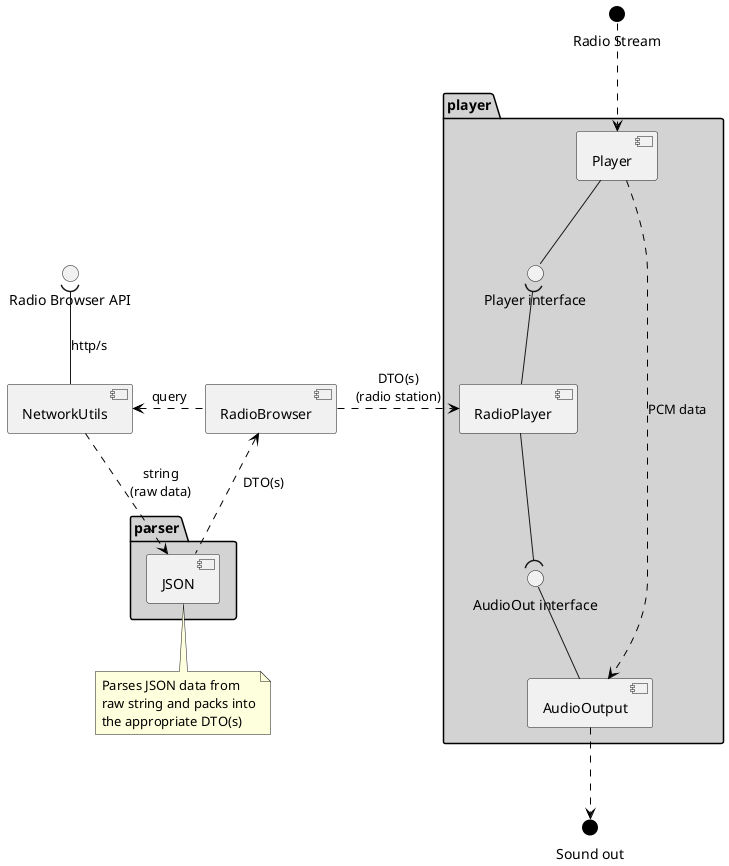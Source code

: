 @startuml

interface "Radio Browser API" as RadioBrowserAPI
interface "Radio Stream" as RadioStream #back:black;line:black
interface "Sound out" as out #back:black;line:black

package parser #lightgrey {
    component JSON
}

package player #lightgrey {
    component RadioPlayer
    component Player
    component AudioOutput
    interface "Player interface" as iPlayer
    interface "AudioOut interface" as iAudioOut

    iPlayer -up- Player
    iAudioOut --AudioOutput
    RadioPlayer -up-( iPlayer
    RadioPlayer -down-( iAudioOut
    Player .[#black].> AudioOutput : PCM data
}

[NetworkUtils] .[#black]right.> [JSON] : string\n(raw data)
[RadioBrowser] .[#black]left.>  [NetworkUtils] : query
[RadioBrowser] .[#black]right.> [RadioPlayer] : DTO(s)\n(radio station)
[JSON]         .[#black]up.>    [RadioBrowser] : DTO(s)

RadioBrowserAPI )-down- [NetworkUtils] : http/s
RadioStream .[#black].> Player
AudioOutput .[#black].> out

note bottom of JSON : Parses JSON data from\nraw string and packs into\nthe appropriate DTO(s)

@enduml